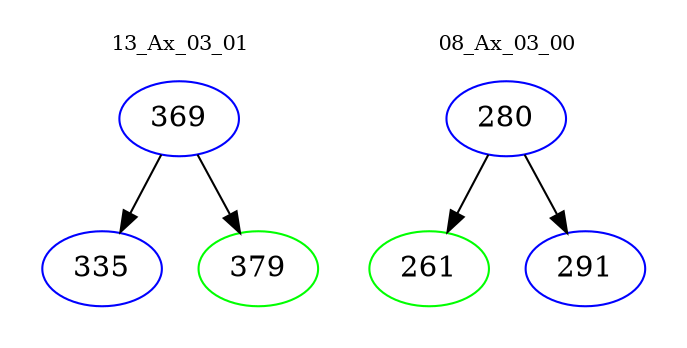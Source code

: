 digraph{
subgraph cluster_0 {
color = white
label = "13_Ax_03_01";
fontsize=10;
T0_369 [label="369", color="blue"]
T0_369 -> T0_335 [color="black"]
T0_335 [label="335", color="blue"]
T0_369 -> T0_379 [color="black"]
T0_379 [label="379", color="green"]
}
subgraph cluster_1 {
color = white
label = "08_Ax_03_00";
fontsize=10;
T1_280 [label="280", color="blue"]
T1_280 -> T1_261 [color="black"]
T1_261 [label="261", color="green"]
T1_280 -> T1_291 [color="black"]
T1_291 [label="291", color="blue"]
}
}
